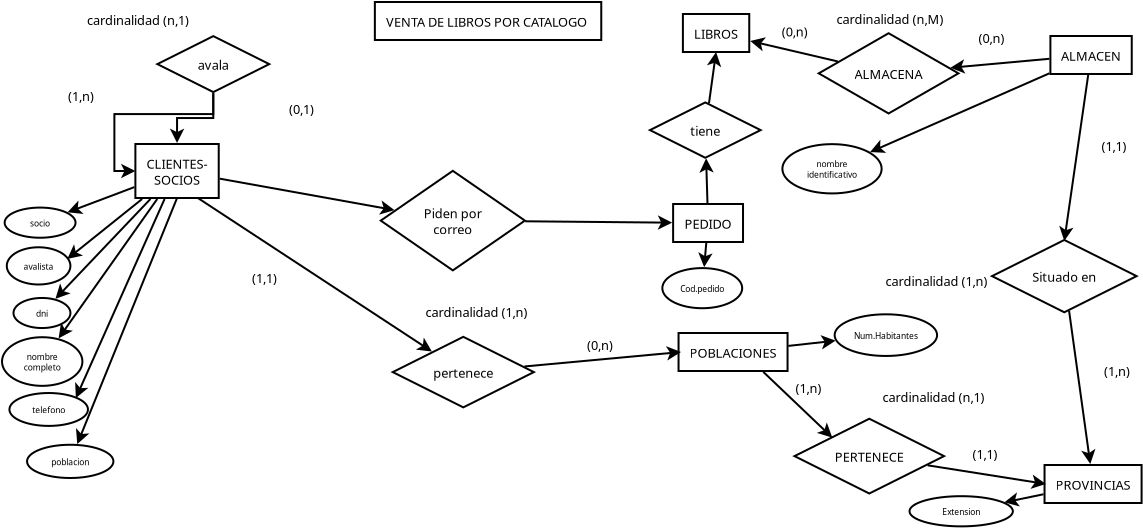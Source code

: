 <?xml version="1.0" encoding="UTF-8"?>
<dia:diagram xmlns:dia="http://www.lysator.liu.se/~alla/dia/">
  <dia:layer name="Fondo" visible="true" active="true">
    <dia:object type="Flowchart - Box" version="0" id="O0">
      <dia:attribute name="obj_pos">
        <dia:point val="19.625,0.55"/>
      </dia:attribute>
      <dia:attribute name="obj_bb">
        <dia:rectangle val="19.575,0.5;30.825,2.5"/>
      </dia:attribute>
      <dia:attribute name="elem_corner">
        <dia:point val="19.625,0.55"/>
      </dia:attribute>
      <dia:attribute name="elem_width">
        <dia:real val="11.15"/>
      </dia:attribute>
      <dia:attribute name="elem_height">
        <dia:real val="1.9"/>
      </dia:attribute>
      <dia:attribute name="show_background">
        <dia:boolean val="true"/>
      </dia:attribute>
      <dia:attribute name="padding">
        <dia:real val="0.5"/>
      </dia:attribute>
      <dia:attribute name="text">
        <dia:composite type="text">
          <dia:attribute name="string">
            <dia:string>#VENTA DE LIBROS POR CATALOGO#</dia:string>
          </dia:attribute>
          <dia:attribute name="font">
            <dia:font family="sans" style="0" name="Helvetica"/>
          </dia:attribute>
          <dia:attribute name="height">
            <dia:real val="0.8"/>
          </dia:attribute>
          <dia:attribute name="pos">
            <dia:point val="25.2,1.74"/>
          </dia:attribute>
          <dia:attribute name="color">
            <dia:color val="#000000"/>
          </dia:attribute>
          <dia:attribute name="alignment">
            <dia:enum val="1"/>
          </dia:attribute>
        </dia:composite>
      </dia:attribute>
    </dia:object>
    <dia:object type="Flowchart - Box" version="0" id="O1">
      <dia:attribute name="obj_pos">
        <dia:point val="7.572,7.65"/>
      </dia:attribute>
      <dia:attribute name="obj_bb">
        <dia:rectangle val="7.522,7.6;11.777,10.4"/>
      </dia:attribute>
      <dia:attribute name="elem_corner">
        <dia:point val="7.572,7.65"/>
      </dia:attribute>
      <dia:attribute name="elem_width">
        <dia:real val="4.155"/>
      </dia:attribute>
      <dia:attribute name="elem_height">
        <dia:real val="2.7"/>
      </dia:attribute>
      <dia:attribute name="show_background">
        <dia:boolean val="true"/>
      </dia:attribute>
      <dia:attribute name="padding">
        <dia:real val="0.5"/>
      </dia:attribute>
      <dia:attribute name="text">
        <dia:composite type="text">
          <dia:attribute name="string">
            <dia:string>#CLIENTES-
SOCIOS#</dia:string>
          </dia:attribute>
          <dia:attribute name="font">
            <dia:font family="sans" style="0" name="Helvetica"/>
          </dia:attribute>
          <dia:attribute name="height">
            <dia:real val="0.8"/>
          </dia:attribute>
          <dia:attribute name="pos">
            <dia:point val="9.65,8.84"/>
          </dia:attribute>
          <dia:attribute name="color">
            <dia:color val="#000000"/>
          </dia:attribute>
          <dia:attribute name="alignment">
            <dia:enum val="1"/>
          </dia:attribute>
        </dia:composite>
      </dia:attribute>
    </dia:object>
    <dia:object type="Standard - ZigZagLine" version="1" id="O2">
      <dia:attribute name="obj_pos">
        <dia:point val="11.461,3.655"/>
      </dia:attribute>
      <dia:attribute name="obj_bb">
        <dia:rectangle val="6.473,3.605;11.511,9.362"/>
      </dia:attribute>
      <dia:attribute name="orth_points">
        <dia:point val="11.461,3.655"/>
        <dia:point val="6.522,3.655"/>
        <dia:point val="6.522,9"/>
        <dia:point val="7.572,9"/>
      </dia:attribute>
      <dia:attribute name="orth_orient">
        <dia:enum val="0"/>
        <dia:enum val="1"/>
        <dia:enum val="0"/>
      </dia:attribute>
      <dia:attribute name="autorouting">
        <dia:boolean val="true"/>
      </dia:attribute>
      <dia:attribute name="end_arrow">
        <dia:enum val="22"/>
      </dia:attribute>
      <dia:attribute name="end_arrow_length">
        <dia:real val="0.5"/>
      </dia:attribute>
      <dia:attribute name="end_arrow_width">
        <dia:real val="0.5"/>
      </dia:attribute>
      <dia:connections>
        <dia:connection handle="0" to="O3" connection="16"/>
        <dia:connection handle="1" to="O1" connection="7"/>
      </dia:connections>
    </dia:object>
    <dia:object type="Flowchart - Diamond" version="0" id="O3">
      <dia:attribute name="obj_pos">
        <dia:point val="8.714,2.282"/>
      </dia:attribute>
      <dia:attribute name="obj_bb">
        <dia:rectangle val="8.664,2.232;14.258,5.079"/>
      </dia:attribute>
      <dia:attribute name="elem_corner">
        <dia:point val="8.714,2.282"/>
      </dia:attribute>
      <dia:attribute name="elem_width">
        <dia:real val="5.494"/>
      </dia:attribute>
      <dia:attribute name="elem_height">
        <dia:real val="2.747"/>
      </dia:attribute>
      <dia:attribute name="show_background">
        <dia:boolean val="true"/>
      </dia:attribute>
      <dia:attribute name="padding">
        <dia:real val="0.354"/>
      </dia:attribute>
      <dia:attribute name="text">
        <dia:composite type="text">
          <dia:attribute name="string">
            <dia:string>#avala#</dia:string>
          </dia:attribute>
          <dia:attribute name="font">
            <dia:font family="sans" style="0" name="Helvetica"/>
          </dia:attribute>
          <dia:attribute name="height">
            <dia:real val="0.8"/>
          </dia:attribute>
          <dia:attribute name="pos">
            <dia:point val="11.461,3.895"/>
          </dia:attribute>
          <dia:attribute name="color">
            <dia:color val="#000000"/>
          </dia:attribute>
          <dia:attribute name="alignment">
            <dia:enum val="1"/>
          </dia:attribute>
        </dia:composite>
      </dia:attribute>
    </dia:object>
    <dia:object type="Standard - ZigZagLine" version="1" id="O4">
      <dia:attribute name="obj_pos">
        <dia:point val="11.461,3.655"/>
      </dia:attribute>
      <dia:attribute name="obj_bb">
        <dia:rectangle val="9.538,3.605;14.43,9.362"/>
      </dia:attribute>
      <dia:attribute name="orth_points">
        <dia:point val="11.461,3.655"/>
        <dia:point val="14.38,3.655"/>
        <dia:point val="14.38,9"/>
        <dia:point val="9.65,9"/>
      </dia:attribute>
      <dia:attribute name="orth_orient">
        <dia:enum val="0"/>
        <dia:enum val="1"/>
        <dia:enum val="0"/>
      </dia:attribute>
      <dia:attribute name="autorouting">
        <dia:boolean val="true"/>
      </dia:attribute>
      <dia:attribute name="end_arrow">
        <dia:enum val="22"/>
      </dia:attribute>
      <dia:attribute name="end_arrow_length">
        <dia:real val="0.5"/>
      </dia:attribute>
      <dia:attribute name="end_arrow_width">
        <dia:real val="0.5"/>
      </dia:attribute>
      <dia:connections>
        <dia:connection handle="0" to="O3" connection="16"/>
        <dia:connection handle="1" to="O1" connection="16"/>
      </dia:connections>
    </dia:object>
    <dia:object type="Standard - Text" version="1" id="O5">
      <dia:attribute name="obj_pos">
        <dia:point val="15.25,6.15"/>
      </dia:attribute>
      <dia:attribute name="obj_bb">
        <dia:rectangle val="15.25,5.491;16.654,6.321"/>
      </dia:attribute>
      <dia:attribute name="text">
        <dia:composite type="text">
          <dia:attribute name="string">
            <dia:string>#(0,1)#</dia:string>
          </dia:attribute>
          <dia:attribute name="font">
            <dia:font family="sans" style="0" name="Helvetica"/>
          </dia:attribute>
          <dia:attribute name="height">
            <dia:real val="0.8"/>
          </dia:attribute>
          <dia:attribute name="pos">
            <dia:point val="15.25,6.15"/>
          </dia:attribute>
          <dia:attribute name="color">
            <dia:color val="#000000"/>
          </dia:attribute>
          <dia:attribute name="alignment">
            <dia:enum val="0"/>
          </dia:attribute>
        </dia:composite>
      </dia:attribute>
      <dia:attribute name="valign">
        <dia:enum val="3"/>
      </dia:attribute>
    </dia:object>
    <dia:object type="Standard - Text" version="1" id="O6">
      <dia:attribute name="obj_pos">
        <dia:point val="4.2,5.5"/>
      </dia:attribute>
      <dia:attribute name="obj_bb">
        <dia:rectangle val="4.2,4.86;5.593,5.633"/>
      </dia:attribute>
      <dia:attribute name="text">
        <dia:composite type="text">
          <dia:attribute name="string">
            <dia:string>#(1,n)#</dia:string>
          </dia:attribute>
          <dia:attribute name="font">
            <dia:font family="sans" style="0" name="Helvetica"/>
          </dia:attribute>
          <dia:attribute name="height">
            <dia:real val="0.8"/>
          </dia:attribute>
          <dia:attribute name="pos">
            <dia:point val="4.2,5.5"/>
          </dia:attribute>
          <dia:attribute name="color">
            <dia:color val="#000000"/>
          </dia:attribute>
          <dia:attribute name="alignment">
            <dia:enum val="0"/>
          </dia:attribute>
        </dia:composite>
      </dia:attribute>
      <dia:attribute name="valign">
        <dia:enum val="3"/>
      </dia:attribute>
    </dia:object>
    <dia:object type="Standard - Text" version="1" id="O7">
      <dia:attribute name="obj_pos">
        <dia:point val="5.15,1.7"/>
      </dia:attribute>
      <dia:attribute name="obj_bb">
        <dia:rectangle val="5.15,1.06;10.137,1.833"/>
      </dia:attribute>
      <dia:attribute name="text">
        <dia:composite type="text">
          <dia:attribute name="string">
            <dia:string>#cardinalidad (n,1)#</dia:string>
          </dia:attribute>
          <dia:attribute name="font">
            <dia:font family="sans" style="0" name="Helvetica"/>
          </dia:attribute>
          <dia:attribute name="height">
            <dia:real val="0.8"/>
          </dia:attribute>
          <dia:attribute name="pos">
            <dia:point val="5.15,1.7"/>
          </dia:attribute>
          <dia:attribute name="color">
            <dia:color val="#000000"/>
          </dia:attribute>
          <dia:attribute name="alignment">
            <dia:enum val="0"/>
          </dia:attribute>
        </dia:composite>
      </dia:attribute>
      <dia:attribute name="valign">
        <dia:enum val="3"/>
      </dia:attribute>
    </dia:object>
    <dia:object type="Standard - Line" version="0" id="O8">
      <dia:attribute name="obj_pos">
        <dia:point val="7.522,9.802"/>
      </dia:attribute>
      <dia:attribute name="obj_bb">
        <dia:rectangle val="4.051,9.738;7.587,11.2"/>
      </dia:attribute>
      <dia:attribute name="conn_endpoints">
        <dia:point val="7.522,9.802"/>
        <dia:point val="4.156,11.072"/>
      </dia:attribute>
      <dia:attribute name="numcp">
        <dia:int val="1"/>
      </dia:attribute>
      <dia:attribute name="end_arrow">
        <dia:enum val="22"/>
      </dia:attribute>
      <dia:attribute name="end_arrow_length">
        <dia:real val="0.5"/>
      </dia:attribute>
      <dia:attribute name="end_arrow_width">
        <dia:real val="0.5"/>
      </dia:attribute>
      <dia:connections>
        <dia:connection handle="0" to="O1" connection="16"/>
        <dia:connection handle="1" to="O9" connection="16"/>
      </dia:connections>
    </dia:object>
    <dia:object type="Flowchart - Ellipse" version="0" id="O9">
      <dia:attribute name="obj_pos">
        <dia:point val="1.05,10.838"/>
      </dia:attribute>
      <dia:attribute name="obj_bb">
        <dia:rectangle val="1.0,10.788;4.603,12.378"/>
      </dia:attribute>
      <dia:attribute name="elem_corner">
        <dia:point val="1.05,10.838"/>
      </dia:attribute>
      <dia:attribute name="elem_width">
        <dia:real val="3.503"/>
      </dia:attribute>
      <dia:attribute name="elem_height">
        <dia:real val="1.49"/>
      </dia:attribute>
      <dia:attribute name="border_width">
        <dia:real val="0.1"/>
      </dia:attribute>
      <dia:attribute name="show_background">
        <dia:boolean val="true"/>
      </dia:attribute>
      <dia:attribute name="padding">
        <dia:real val="0.354"/>
      </dia:attribute>
      <dia:attribute name="text">
        <dia:composite type="text">
          <dia:attribute name="string">
            <dia:string>#socio#</dia:string>
          </dia:attribute>
          <dia:attribute name="font">
            <dia:font family="sans" style="0" name="Helvetica"/>
          </dia:attribute>
          <dia:attribute name="height">
            <dia:real val="0.529"/>
          </dia:attribute>
          <dia:attribute name="pos">
            <dia:point val="2.801,11.741"/>
          </dia:attribute>
          <dia:attribute name="color">
            <dia:color val="#000000"/>
          </dia:attribute>
          <dia:attribute name="alignment">
            <dia:enum val="1"/>
          </dia:attribute>
        </dia:composite>
      </dia:attribute>
    </dia:object>
    <dia:object type="Flowchart - Ellipse" version="0" id="O10">
      <dia:attribute name="obj_pos">
        <dia:point val="1.172,12.835"/>
      </dia:attribute>
      <dia:attribute name="obj_bb">
        <dia:rectangle val="1.122,12.785;4.331,14.705"/>
      </dia:attribute>
      <dia:attribute name="elem_corner">
        <dia:point val="1.172,12.835"/>
      </dia:attribute>
      <dia:attribute name="elem_width">
        <dia:real val="3.109"/>
      </dia:attribute>
      <dia:attribute name="elem_height">
        <dia:real val="1.819"/>
      </dia:attribute>
      <dia:attribute name="border_width">
        <dia:real val="0.1"/>
      </dia:attribute>
      <dia:attribute name="show_background">
        <dia:boolean val="true"/>
      </dia:attribute>
      <dia:attribute name="padding">
        <dia:real val="0.354"/>
      </dia:attribute>
      <dia:attribute name="text">
        <dia:composite type="text">
          <dia:attribute name="string">
            <dia:string>#avalista#</dia:string>
          </dia:attribute>
          <dia:attribute name="font">
            <dia:font family="sans" style="0" name="Helvetica"/>
          </dia:attribute>
          <dia:attribute name="height">
            <dia:real val="0.529"/>
          </dia:attribute>
          <dia:attribute name="pos">
            <dia:point val="2.726,13.903"/>
          </dia:attribute>
          <dia:attribute name="color">
            <dia:color val="#000000"/>
          </dia:attribute>
          <dia:attribute name="alignment">
            <dia:enum val="1"/>
          </dia:attribute>
        </dia:composite>
      </dia:attribute>
    </dia:object>
    <dia:object type="Standard - Line" version="0" id="O11">
      <dia:attribute name="obj_pos">
        <dia:point val="7.902,10.4"/>
      </dia:attribute>
      <dia:attribute name="obj_bb">
        <dia:rectangle val="4.075,10.33;7.973,13.467"/>
      </dia:attribute>
      <dia:attribute name="conn_endpoints">
        <dia:point val="7.902,10.4"/>
        <dia:point val="4.162,13.397"/>
      </dia:attribute>
      <dia:attribute name="numcp">
        <dia:int val="1"/>
      </dia:attribute>
      <dia:attribute name="end_arrow">
        <dia:enum val="22"/>
      </dia:attribute>
      <dia:attribute name="end_arrow_length">
        <dia:real val="0.5"/>
      </dia:attribute>
      <dia:attribute name="end_arrow_width">
        <dia:real val="0.5"/>
      </dia:attribute>
      <dia:connections>
        <dia:connection handle="0" to="O1" connection="16"/>
        <dia:connection handle="1" to="O10" connection="1"/>
      </dia:connections>
    </dia:object>
    <dia:object type="Standard - Line" version="0" id="O12">
      <dia:attribute name="obj_pos">
        <dia:point val="8.324,10.394"/>
      </dia:attribute>
      <dia:attribute name="obj_bb">
        <dia:rectangle val="3.481,10.323;8.395,15.485"/>
      </dia:attribute>
      <dia:attribute name="conn_endpoints">
        <dia:point val="8.324,10.394"/>
        <dia:point val="3.558,15.404"/>
      </dia:attribute>
      <dia:attribute name="numcp">
        <dia:int val="1"/>
      </dia:attribute>
      <dia:attribute name="end_arrow">
        <dia:enum val="22"/>
      </dia:attribute>
      <dia:attribute name="end_arrow_length">
        <dia:real val="0.5"/>
      </dia:attribute>
      <dia:attribute name="end_arrow_width">
        <dia:real val="0.5"/>
      </dia:attribute>
      <dia:connections>
        <dia:connection handle="0" to="O1" connection="16"/>
        <dia:connection handle="1" to="O13" connection="16"/>
      </dia:connections>
    </dia:object>
    <dia:object type="Flowchart - Ellipse" version="0" id="O13">
      <dia:attribute name="obj_pos">
        <dia:point val="1.488,15.357"/>
      </dia:attribute>
      <dia:attribute name="obj_bb">
        <dia:rectangle val="1.438,15.307;4.352,16.894"/>
      </dia:attribute>
      <dia:attribute name="elem_corner">
        <dia:point val="1.488,15.357"/>
      </dia:attribute>
      <dia:attribute name="elem_width">
        <dia:real val="2.814"/>
      </dia:attribute>
      <dia:attribute name="elem_height">
        <dia:real val="1.486"/>
      </dia:attribute>
      <dia:attribute name="show_background">
        <dia:boolean val="true"/>
      </dia:attribute>
      <dia:attribute name="padding">
        <dia:real val="0.354"/>
      </dia:attribute>
      <dia:attribute name="text">
        <dia:composite type="text">
          <dia:attribute name="string">
            <dia:string>#dni#</dia:string>
          </dia:attribute>
          <dia:attribute name="font">
            <dia:font family="sans" style="0" name="Helvetica"/>
          </dia:attribute>
          <dia:attribute name="height">
            <dia:real val="0.529"/>
          </dia:attribute>
          <dia:attribute name="pos">
            <dia:point val="2.895,16.259"/>
          </dia:attribute>
          <dia:attribute name="color">
            <dia:color val="#000000"/>
          </dia:attribute>
          <dia:attribute name="alignment">
            <dia:enum val="1"/>
          </dia:attribute>
        </dia:composite>
      </dia:attribute>
    </dia:object>
    <dia:object type="Flowchart - Ellipse" version="0" id="O14">
      <dia:attribute name="obj_pos">
        <dia:point val="0.951,17.343"/>
      </dia:attribute>
      <dia:attribute name="obj_bb">
        <dia:rectangle val="0.901,17.293;4.915,19.76"/>
      </dia:attribute>
      <dia:attribute name="elem_corner">
        <dia:point val="0.951,17.343"/>
      </dia:attribute>
      <dia:attribute name="elem_width">
        <dia:real val="3.913"/>
      </dia:attribute>
      <dia:attribute name="elem_height">
        <dia:real val="2.367"/>
      </dia:attribute>
      <dia:attribute name="show_background">
        <dia:boolean val="true"/>
      </dia:attribute>
      <dia:attribute name="padding">
        <dia:real val="0.354"/>
      </dia:attribute>
      <dia:attribute name="text">
        <dia:composite type="text">
          <dia:attribute name="string">
            <dia:string>#nombre
completo#</dia:string>
          </dia:attribute>
          <dia:attribute name="font">
            <dia:font family="sans" style="0" name="Helvetica"/>
          </dia:attribute>
          <dia:attribute name="height">
            <dia:real val="0.529"/>
          </dia:attribute>
          <dia:attribute name="pos">
            <dia:point val="2.908,18.42"/>
          </dia:attribute>
          <dia:attribute name="color">
            <dia:color val="#000000"/>
          </dia:attribute>
          <dia:attribute name="alignment">
            <dia:enum val="1"/>
          </dia:attribute>
        </dia:composite>
      </dia:attribute>
    </dia:object>
    <dia:object type="Flowchart - Ellipse" version="0" id="O15">
      <dia:attribute name="obj_pos">
        <dia:point val="1.312,20.119"/>
      </dia:attribute>
      <dia:attribute name="obj_bb">
        <dia:rectangle val="1.262,20.069;5.202,21.777"/>
      </dia:attribute>
      <dia:attribute name="elem_corner">
        <dia:point val="1.312,20.119"/>
      </dia:attribute>
      <dia:attribute name="elem_width">
        <dia:real val="3.84"/>
      </dia:attribute>
      <dia:attribute name="elem_height">
        <dia:real val="1.608"/>
      </dia:attribute>
      <dia:attribute name="show_background">
        <dia:boolean val="true"/>
      </dia:attribute>
      <dia:attribute name="padding">
        <dia:real val="0.354"/>
      </dia:attribute>
      <dia:attribute name="text">
        <dia:composite type="text">
          <dia:attribute name="string">
            <dia:string>#telefono#</dia:string>
          </dia:attribute>
          <dia:attribute name="font">
            <dia:font family="sans" style="0" name="Helvetica"/>
          </dia:attribute>
          <dia:attribute name="height">
            <dia:real val="0.529"/>
          </dia:attribute>
          <dia:attribute name="pos">
            <dia:point val="3.232,21.081"/>
          </dia:attribute>
          <dia:attribute name="color">
            <dia:color val="#000000"/>
          </dia:attribute>
          <dia:attribute name="alignment">
            <dia:enum val="1"/>
          </dia:attribute>
        </dia:composite>
      </dia:attribute>
    </dia:object>
    <dia:object type="Flowchart - Ellipse" version="0" id="O16">
      <dia:attribute name="obj_pos">
        <dia:point val="2.206,22.71"/>
      </dia:attribute>
      <dia:attribute name="obj_bb">
        <dia:rectangle val="2.156,22.66;6.461,24.379"/>
      </dia:attribute>
      <dia:attribute name="elem_corner">
        <dia:point val="2.206,22.71"/>
      </dia:attribute>
      <dia:attribute name="elem_width">
        <dia:real val="4.205"/>
      </dia:attribute>
      <dia:attribute name="elem_height">
        <dia:real val="1.618"/>
      </dia:attribute>
      <dia:attribute name="show_background">
        <dia:boolean val="true"/>
      </dia:attribute>
      <dia:attribute name="padding">
        <dia:real val="0.354"/>
      </dia:attribute>
      <dia:attribute name="text">
        <dia:composite type="text">
          <dia:attribute name="string">
            <dia:string>#poblacion#</dia:string>
          </dia:attribute>
          <dia:attribute name="font">
            <dia:font family="sans" style="0" name="Helvetica"/>
          </dia:attribute>
          <dia:attribute name="height">
            <dia:real val="0.529"/>
          </dia:attribute>
          <dia:attribute name="pos">
            <dia:point val="4.309,23.677"/>
          </dia:attribute>
          <dia:attribute name="color">
            <dia:color val="#000000"/>
          </dia:attribute>
          <dia:attribute name="alignment">
            <dia:enum val="1"/>
          </dia:attribute>
        </dia:composite>
      </dia:attribute>
    </dia:object>
    <dia:object type="Standard - Line" version="0" id="O17">
      <dia:attribute name="obj_pos">
        <dia:point val="8.661,10.398"/>
      </dia:attribute>
      <dia:attribute name="obj_bb">
        <dia:rectangle val="3.637,10.328;8.73,17.489"/>
      </dia:attribute>
      <dia:attribute name="conn_endpoints">
        <dia:point val="8.661,10.398"/>
        <dia:point val="3.707,17.398"/>
      </dia:attribute>
      <dia:attribute name="numcp">
        <dia:int val="1"/>
      </dia:attribute>
      <dia:attribute name="end_arrow">
        <dia:enum val="22"/>
      </dia:attribute>
      <dia:attribute name="end_arrow_length">
        <dia:real val="0.5"/>
      </dia:attribute>
      <dia:attribute name="end_arrow_width">
        <dia:real val="0.5"/>
      </dia:attribute>
      <dia:connections>
        <dia:connection handle="0" to="O1" connection="16"/>
        <dia:connection handle="1" to="O14" connection="16"/>
      </dia:connections>
    </dia:object>
    <dia:object type="Standard - Line" version="0" id="O18">
      <dia:attribute name="obj_pos">
        <dia:point val="9.026,10.4"/>
      </dia:attribute>
      <dia:attribute name="obj_bb">
        <dia:rectangle val="4.495,10.334;9.092,20.456"/>
      </dia:attribute>
      <dia:attribute name="conn_endpoints">
        <dia:point val="9.026,10.4"/>
        <dia:point val="4.59,20.354"/>
      </dia:attribute>
      <dia:attribute name="numcp">
        <dia:int val="1"/>
      </dia:attribute>
      <dia:attribute name="end_arrow">
        <dia:enum val="22"/>
      </dia:attribute>
      <dia:attribute name="end_arrow_length">
        <dia:real val="0.5"/>
      </dia:attribute>
      <dia:attribute name="end_arrow_width">
        <dia:real val="0.5"/>
      </dia:attribute>
      <dia:connections>
        <dia:connection handle="0" to="O1" connection="16"/>
        <dia:connection handle="1" to="O15" connection="2"/>
      </dia:connections>
    </dia:object>
    <dia:object type="Standard - Line" version="0" id="O19">
      <dia:attribute name="obj_pos">
        <dia:point val="9.65,10.35"/>
      </dia:attribute>
      <dia:attribute name="obj_bb">
        <dia:rectangle val="4.537,10.285;9.715,22.777"/>
      </dia:attribute>
      <dia:attribute name="conn_endpoints">
        <dia:point val="9.65,10.35"/>
        <dia:point val="4.652,22.674"/>
      </dia:attribute>
      <dia:attribute name="numcp">
        <dia:int val="1"/>
      </dia:attribute>
      <dia:attribute name="end_arrow">
        <dia:enum val="22"/>
      </dia:attribute>
      <dia:attribute name="end_arrow_length">
        <dia:real val="0.5"/>
      </dia:attribute>
      <dia:attribute name="end_arrow_width">
        <dia:real val="0.5"/>
      </dia:attribute>
      <dia:connections>
        <dia:connection handle="0" to="O1" connection="13"/>
        <dia:connection handle="1" to="O16" connection="16"/>
      </dia:connections>
    </dia:object>
    <dia:object type="Flowchart - Box" version="0" id="O20">
      <dia:attribute name="obj_pos">
        <dia:point val="34.513,10.65"/>
      </dia:attribute>
      <dia:attribute name="obj_bb">
        <dia:rectangle val="34.462,10.6;37.938,12.6"/>
      </dia:attribute>
      <dia:attribute name="elem_corner">
        <dia:point val="34.513,10.65"/>
      </dia:attribute>
      <dia:attribute name="elem_width">
        <dia:real val="3.375"/>
      </dia:attribute>
      <dia:attribute name="elem_height">
        <dia:real val="1.9"/>
      </dia:attribute>
      <dia:attribute name="show_background">
        <dia:boolean val="true"/>
      </dia:attribute>
      <dia:attribute name="padding">
        <dia:real val="0.5"/>
      </dia:attribute>
      <dia:attribute name="text">
        <dia:composite type="text">
          <dia:attribute name="string">
            <dia:string>#PEDIDO#</dia:string>
          </dia:attribute>
          <dia:attribute name="font">
            <dia:font family="sans" style="0" name="Helvetica"/>
          </dia:attribute>
          <dia:attribute name="height">
            <dia:real val="0.8"/>
          </dia:attribute>
          <dia:attribute name="pos">
            <dia:point val="36.2,11.84"/>
          </dia:attribute>
          <dia:attribute name="color">
            <dia:color val="#000000"/>
          </dia:attribute>
          <dia:attribute name="alignment">
            <dia:enum val="1"/>
          </dia:attribute>
        </dia:composite>
      </dia:attribute>
    </dia:object>
    <dia:object type="Flowchart - Diamond" version="0" id="O21">
      <dia:attribute name="obj_pos">
        <dia:point val="19.95,9.072"/>
      </dia:attribute>
      <dia:attribute name="obj_bb">
        <dia:rectangle val="19.9,9.023;26.975,13.94"/>
      </dia:attribute>
      <dia:attribute name="elem_corner">
        <dia:point val="19.95,9.072"/>
      </dia:attribute>
      <dia:attribute name="elem_width">
        <dia:real val="6.975"/>
      </dia:attribute>
      <dia:attribute name="elem_height">
        <dia:real val="4.817"/>
      </dia:attribute>
      <dia:attribute name="show_background">
        <dia:boolean val="true"/>
      </dia:attribute>
      <dia:attribute name="padding">
        <dia:real val="0.354"/>
      </dia:attribute>
      <dia:attribute name="text">
        <dia:composite type="text">
          <dia:attribute name="string">
            <dia:string>#Piden por
correo#</dia:string>
          </dia:attribute>
          <dia:attribute name="font">
            <dia:font family="sans" style="0" name="Helvetica"/>
          </dia:attribute>
          <dia:attribute name="height">
            <dia:real val="0.8"/>
          </dia:attribute>
          <dia:attribute name="pos">
            <dia:point val="23.438,11.321"/>
          </dia:attribute>
          <dia:attribute name="color">
            <dia:color val="#000000"/>
          </dia:attribute>
          <dia:attribute name="alignment">
            <dia:enum val="1"/>
          </dia:attribute>
        </dia:composite>
      </dia:attribute>
    </dia:object>
    <dia:object type="Standard - Line" version="0" id="O22">
      <dia:attribute name="obj_pos">
        <dia:point val="11.778,9.383"/>
      </dia:attribute>
      <dia:attribute name="obj_bb">
        <dia:rectangle val="11.72,9.325;20.725,11.221"/>
      </dia:attribute>
      <dia:attribute name="conn_endpoints">
        <dia:point val="11.778,9.383"/>
        <dia:point val="20.615,10.973"/>
      </dia:attribute>
      <dia:attribute name="numcp">
        <dia:int val="1"/>
      </dia:attribute>
      <dia:attribute name="end_arrow">
        <dia:enum val="22"/>
      </dia:attribute>
      <dia:attribute name="end_arrow_length">
        <dia:real val="0.5"/>
      </dia:attribute>
      <dia:attribute name="end_arrow_width">
        <dia:real val="0.5"/>
      </dia:attribute>
      <dia:connections>
        <dia:connection handle="0" to="O1" connection="16"/>
        <dia:connection handle="1" to="O21" connection="16"/>
      </dia:connections>
    </dia:object>
    <dia:object type="Standard - Line" version="0" id="O23">
      <dia:attribute name="obj_pos">
        <dia:point val="26.95,11.514"/>
      </dia:attribute>
      <dia:attribute name="obj_bb">
        <dia:rectangle val="26.9,11.216;34.574,11.94"/>
      </dia:attribute>
      <dia:attribute name="conn_endpoints">
        <dia:point val="26.95,11.514"/>
        <dia:point val="34.463,11.584"/>
      </dia:attribute>
      <dia:attribute name="numcp">
        <dia:int val="1"/>
      </dia:attribute>
      <dia:attribute name="end_arrow">
        <dia:enum val="22"/>
      </dia:attribute>
      <dia:attribute name="end_arrow_length">
        <dia:real val="0.5"/>
      </dia:attribute>
      <dia:attribute name="end_arrow_width">
        <dia:real val="0.5"/>
      </dia:attribute>
      <dia:connections>
        <dia:connection handle="0" to="O21" connection="16"/>
        <dia:connection handle="1" to="O20" connection="16"/>
      </dia:connections>
    </dia:object>
    <dia:object type="Flowchart - Ellipse" version="0" id="O24">
      <dia:attribute name="obj_pos">
        <dia:point val="33.986,13.891"/>
      </dia:attribute>
      <dia:attribute name="obj_bb">
        <dia:rectangle val="33.936,13.841;37.884,15.875"/>
      </dia:attribute>
      <dia:attribute name="elem_corner">
        <dia:point val="33.986,13.891"/>
      </dia:attribute>
      <dia:attribute name="elem_width">
        <dia:real val="3.848"/>
      </dia:attribute>
      <dia:attribute name="elem_height">
        <dia:real val="1.934"/>
      </dia:attribute>
      <dia:attribute name="border_width">
        <dia:real val="0.1"/>
      </dia:attribute>
      <dia:attribute name="show_background">
        <dia:boolean val="true"/>
      </dia:attribute>
      <dia:attribute name="padding">
        <dia:real val="0.354"/>
      </dia:attribute>
      <dia:attribute name="text">
        <dia:composite type="text">
          <dia:attribute name="string">
            <dia:string>#Cod.pedido#</dia:string>
          </dia:attribute>
          <dia:attribute name="font">
            <dia:font family="sans" style="0" name="Helvetica"/>
          </dia:attribute>
          <dia:attribute name="height">
            <dia:real val="0.529"/>
          </dia:attribute>
          <dia:attribute name="pos">
            <dia:point val="35.91,15.016"/>
          </dia:attribute>
          <dia:attribute name="color">
            <dia:color val="#000000"/>
          </dia:attribute>
          <dia:attribute name="alignment">
            <dia:enum val="1"/>
          </dia:attribute>
        </dia:composite>
      </dia:attribute>
    </dia:object>
    <dia:object type="Flowchart - Box" version="0" id="O25">
      <dia:attribute name="obj_pos">
        <dia:point val="34.846,17.1"/>
      </dia:attribute>
      <dia:attribute name="obj_bb">
        <dia:rectangle val="34.796,17.05;40.104,19.05"/>
      </dia:attribute>
      <dia:attribute name="elem_corner">
        <dia:point val="34.846,17.1"/>
      </dia:attribute>
      <dia:attribute name="elem_width">
        <dia:real val="5.207"/>
      </dia:attribute>
      <dia:attribute name="elem_height">
        <dia:real val="1.9"/>
      </dia:attribute>
      <dia:attribute name="show_background">
        <dia:boolean val="true"/>
      </dia:attribute>
      <dia:attribute name="padding">
        <dia:real val="0.5"/>
      </dia:attribute>
      <dia:attribute name="text">
        <dia:composite type="text">
          <dia:attribute name="string">
            <dia:string>#POBLACIONES#</dia:string>
          </dia:attribute>
          <dia:attribute name="font">
            <dia:font family="sans" style="0" name="Helvetica"/>
          </dia:attribute>
          <dia:attribute name="height">
            <dia:real val="0.8"/>
          </dia:attribute>
          <dia:attribute name="pos">
            <dia:point val="37.45,18.29"/>
          </dia:attribute>
          <dia:attribute name="color">
            <dia:color val="#000000"/>
          </dia:attribute>
          <dia:attribute name="alignment">
            <dia:enum val="1"/>
          </dia:attribute>
        </dia:composite>
      </dia:attribute>
    </dia:object>
    <dia:object type="Flowchart - Ellipse" version="0" id="O26">
      <dia:attribute name="obj_pos">
        <dia:point val="42.635,16.208"/>
      </dia:attribute>
      <dia:attribute name="obj_bb">
        <dia:rectangle val="42.585,16.158;47.596,18.255"/>
      </dia:attribute>
      <dia:attribute name="elem_corner">
        <dia:point val="42.635,16.208"/>
      </dia:attribute>
      <dia:attribute name="elem_width">
        <dia:real val="4.911"/>
      </dia:attribute>
      <dia:attribute name="elem_height">
        <dia:real val="1.997"/>
      </dia:attribute>
      <dia:attribute name="border_width">
        <dia:real val="0.1"/>
      </dia:attribute>
      <dia:attribute name="show_background">
        <dia:boolean val="true"/>
      </dia:attribute>
      <dia:attribute name="padding">
        <dia:real val="0.354"/>
      </dia:attribute>
      <dia:attribute name="text">
        <dia:composite type="text">
          <dia:attribute name="string">
            <dia:string>#Num.Habitantes#</dia:string>
          </dia:attribute>
          <dia:attribute name="font">
            <dia:font family="sans" style="0" name="Helvetica"/>
          </dia:attribute>
          <dia:attribute name="height">
            <dia:real val="0.529"/>
          </dia:attribute>
          <dia:attribute name="pos">
            <dia:point val="45.09,17.364"/>
          </dia:attribute>
          <dia:attribute name="color">
            <dia:color val="#000000"/>
          </dia:attribute>
          <dia:attribute name="alignment">
            <dia:enum val="1"/>
          </dia:attribute>
        </dia:composite>
      </dia:attribute>
    </dia:object>
    <dia:object type="Flowchart - Diamond" version="0" id="O27">
      <dia:attribute name="obj_pos">
        <dia:point val="20.549,17.349"/>
      </dia:attribute>
      <dia:attribute name="obj_bb">
        <dia:rectangle val="20.499,17.299;27.423,20.811"/>
      </dia:attribute>
      <dia:attribute name="elem_corner">
        <dia:point val="20.549,17.349"/>
      </dia:attribute>
      <dia:attribute name="elem_width">
        <dia:real val="6.824"/>
      </dia:attribute>
      <dia:attribute name="elem_height">
        <dia:real val="3.412"/>
      </dia:attribute>
      <dia:attribute name="show_background">
        <dia:boolean val="true"/>
      </dia:attribute>
      <dia:attribute name="padding">
        <dia:real val="0.354"/>
      </dia:attribute>
      <dia:attribute name="text">
        <dia:composite type="text">
          <dia:attribute name="string">
            <dia:string>#pertenece#</dia:string>
          </dia:attribute>
          <dia:attribute name="font">
            <dia:font family="sans" style="0" name="Helvetica"/>
          </dia:attribute>
          <dia:attribute name="height">
            <dia:real val="0.8"/>
          </dia:attribute>
          <dia:attribute name="pos">
            <dia:point val="23.961,19.295"/>
          </dia:attribute>
          <dia:attribute name="color">
            <dia:color val="#000000"/>
          </dia:attribute>
          <dia:attribute name="alignment">
            <dia:enum val="1"/>
          </dia:attribute>
        </dia:composite>
      </dia:attribute>
    </dia:object>
    <dia:object type="Standard - Line" version="0" id="O28">
      <dia:attribute name="obj_pos">
        <dia:point val="10.689,10.35"/>
      </dia:attribute>
      <dia:attribute name="obj_bb">
        <dia:rectangle val="10.62,10.281;22.536,18.129"/>
      </dia:attribute>
      <dia:attribute name="conn_endpoints">
        <dia:point val="10.689,10.35"/>
        <dia:point val="22.443,18.06"/>
      </dia:attribute>
      <dia:attribute name="numcp">
        <dia:int val="1"/>
      </dia:attribute>
      <dia:attribute name="end_arrow">
        <dia:enum val="22"/>
      </dia:attribute>
      <dia:attribute name="end_arrow_length">
        <dia:real val="0.5"/>
      </dia:attribute>
      <dia:attribute name="end_arrow_width">
        <dia:real val="0.5"/>
      </dia:attribute>
      <dia:connections>
        <dia:connection handle="0" to="O1" connection="14"/>
        <dia:connection handle="1" to="O27" connection="16"/>
      </dia:connections>
    </dia:object>
    <dia:object type="Standard - Line" version="0" id="O29">
      <dia:attribute name="obj_pos">
        <dia:point val="26.921,18.782"/>
      </dia:attribute>
      <dia:attribute name="obj_bb">
        <dia:rectangle val="26.867,17.746;34.958,18.836"/>
      </dia:attribute>
      <dia:attribute name="conn_endpoints">
        <dia:point val="26.921,18.782"/>
        <dia:point val="34.846,18.05"/>
      </dia:attribute>
      <dia:attribute name="numcp">
        <dia:int val="1"/>
      </dia:attribute>
      <dia:attribute name="end_arrow">
        <dia:enum val="22"/>
      </dia:attribute>
      <dia:attribute name="end_arrow_length">
        <dia:real val="0.5"/>
      </dia:attribute>
      <dia:attribute name="end_arrow_width">
        <dia:real val="0.5"/>
      </dia:attribute>
      <dia:connections>
        <dia:connection handle="0" to="O27" connection="16"/>
        <dia:connection handle="1" to="O25" connection="7"/>
      </dia:connections>
    </dia:object>
    <dia:object type="Standard - Line" version="0" id="O30">
      <dia:attribute name="obj_pos">
        <dia:point val="40.103,17.757"/>
      </dia:attribute>
      <dia:attribute name="obj_bb">
        <dia:rectangle val="40.048,17.181;42.783,17.9"/>
      </dia:attribute>
      <dia:attribute name="conn_endpoints">
        <dia:point val="40.103,17.757"/>
        <dia:point val="42.672,17.473"/>
      </dia:attribute>
      <dia:attribute name="numcp">
        <dia:int val="1"/>
      </dia:attribute>
      <dia:attribute name="end_arrow">
        <dia:enum val="22"/>
      </dia:attribute>
      <dia:attribute name="end_arrow_length">
        <dia:real val="0.5"/>
      </dia:attribute>
      <dia:attribute name="end_arrow_width">
        <dia:real val="0.5"/>
      </dia:attribute>
      <dia:connections>
        <dia:connection handle="0" to="O25" connection="16"/>
        <dia:connection handle="1" to="O26" connection="16"/>
      </dia:connections>
    </dia:object>
    <dia:object type="Standard - Text" version="1" id="O31">
      <dia:attribute name="obj_pos">
        <dia:point val="30.15,17.95"/>
      </dia:attribute>
      <dia:attribute name="obj_bb">
        <dia:rectangle val="30.15,17.31;31.543,18.082"/>
      </dia:attribute>
      <dia:attribute name="text">
        <dia:composite type="text">
          <dia:attribute name="string">
            <dia:string>#(0,n)#</dia:string>
          </dia:attribute>
          <dia:attribute name="font">
            <dia:font family="sans" style="0" name="Helvetica"/>
          </dia:attribute>
          <dia:attribute name="height">
            <dia:real val="0.8"/>
          </dia:attribute>
          <dia:attribute name="pos">
            <dia:point val="30.15,17.95"/>
          </dia:attribute>
          <dia:attribute name="color">
            <dia:color val="#000000"/>
          </dia:attribute>
          <dia:attribute name="alignment">
            <dia:enum val="0"/>
          </dia:attribute>
        </dia:composite>
      </dia:attribute>
      <dia:attribute name="valign">
        <dia:enum val="3"/>
      </dia:attribute>
    </dia:object>
    <dia:object type="Standard - Text" version="1" id="O32">
      <dia:attribute name="obj_pos">
        <dia:point val="13.4,14.6"/>
      </dia:attribute>
      <dia:attribute name="obj_bb">
        <dia:rectangle val="13.4,13.96;14.785,14.732"/>
      </dia:attribute>
      <dia:attribute name="text">
        <dia:composite type="text">
          <dia:attribute name="string">
            <dia:string>#(1,1)#</dia:string>
          </dia:attribute>
          <dia:attribute name="font">
            <dia:font family="sans" style="0" name="Helvetica"/>
          </dia:attribute>
          <dia:attribute name="height">
            <dia:real val="0.8"/>
          </dia:attribute>
          <dia:attribute name="pos">
            <dia:point val="13.4,14.6"/>
          </dia:attribute>
          <dia:attribute name="color">
            <dia:color val="#000000"/>
          </dia:attribute>
          <dia:attribute name="alignment">
            <dia:enum val="0"/>
          </dia:attribute>
        </dia:composite>
      </dia:attribute>
      <dia:attribute name="valign">
        <dia:enum val="3"/>
      </dia:attribute>
    </dia:object>
    <dia:object type="Standard - Text" version="1" id="O33">
      <dia:attribute name="obj_pos">
        <dia:point val="22.07,16.305"/>
      </dia:attribute>
      <dia:attribute name="obj_bb">
        <dia:rectangle val="22.07,15.646;27.077,16.476"/>
      </dia:attribute>
      <dia:attribute name="text">
        <dia:composite type="text">
          <dia:attribute name="string">
            <dia:string>#cardinalidad (1,n)#</dia:string>
          </dia:attribute>
          <dia:attribute name="font">
            <dia:font family="sans" style="0" name="Helvetica"/>
          </dia:attribute>
          <dia:attribute name="height">
            <dia:real val="0.8"/>
          </dia:attribute>
          <dia:attribute name="pos">
            <dia:point val="22.07,16.305"/>
          </dia:attribute>
          <dia:attribute name="color">
            <dia:color val="#000000"/>
          </dia:attribute>
          <dia:attribute name="alignment">
            <dia:enum val="0"/>
          </dia:attribute>
        </dia:composite>
      </dia:attribute>
      <dia:attribute name="valign">
        <dia:enum val="3"/>
      </dia:attribute>
    </dia:object>
    <dia:object type="Standard - Line" version="0" id="O34">
      <dia:attribute name="obj_pos">
        <dia:point val="38.962,19.046"/>
      </dia:attribute>
      <dia:attribute name="obj_bb">
        <dia:rectangle val="38.891,18.976;42.492,22.408"/>
      </dia:attribute>
      <dia:attribute name="conn_endpoints">
        <dia:point val="38.962,19.046"/>
        <dia:point val="42.411,22.331"/>
      </dia:attribute>
      <dia:attribute name="numcp">
        <dia:int val="1"/>
      </dia:attribute>
      <dia:attribute name="end_arrow">
        <dia:enum val="22"/>
      </dia:attribute>
      <dia:attribute name="end_arrow_length">
        <dia:real val="0.5"/>
      </dia:attribute>
      <dia:attribute name="end_arrow_width">
        <dia:real val="0.5"/>
      </dia:attribute>
      <dia:connections>
        <dia:connection handle="1" to="O36" connection="14"/>
      </dia:connections>
    </dia:object>
    <dia:object type="Flowchart - Box" version="0" id="O35">
      <dia:attribute name="obj_pos">
        <dia:point val="53.09,23.7"/>
      </dia:attribute>
      <dia:attribute name="obj_bb">
        <dia:rectangle val="53.04,23.65;57.86,25.65"/>
      </dia:attribute>
      <dia:attribute name="elem_corner">
        <dia:point val="53.09,23.7"/>
      </dia:attribute>
      <dia:attribute name="elem_width">
        <dia:real val="4.72"/>
      </dia:attribute>
      <dia:attribute name="elem_height">
        <dia:real val="1.9"/>
      </dia:attribute>
      <dia:attribute name="show_background">
        <dia:boolean val="true"/>
      </dia:attribute>
      <dia:attribute name="padding">
        <dia:real val="0.5"/>
      </dia:attribute>
      <dia:attribute name="text">
        <dia:composite type="text">
          <dia:attribute name="string">
            <dia:string>#PROVINCIAS#</dia:string>
          </dia:attribute>
          <dia:attribute name="font">
            <dia:font family="sans" style="0" name="Helvetica"/>
          </dia:attribute>
          <dia:attribute name="height">
            <dia:real val="0.8"/>
          </dia:attribute>
          <dia:attribute name="pos">
            <dia:point val="55.45,24.89"/>
          </dia:attribute>
          <dia:attribute name="color">
            <dia:color val="#000000"/>
          </dia:attribute>
          <dia:attribute name="alignment">
            <dia:enum val="1"/>
          </dia:attribute>
        </dia:composite>
      </dia:attribute>
    </dia:object>
    <dia:object type="Flowchart - Diamond" version="0" id="O36">
      <dia:attribute name="obj_pos">
        <dia:point val="40.561,21.406"/>
      </dia:attribute>
      <dia:attribute name="obj_bb">
        <dia:rectangle val="40.511,21.356;48.01,25.155"/>
      </dia:attribute>
      <dia:attribute name="elem_corner">
        <dia:point val="40.561,21.406"/>
      </dia:attribute>
      <dia:attribute name="elem_width">
        <dia:real val="7.399"/>
      </dia:attribute>
      <dia:attribute name="elem_height">
        <dia:real val="3.699"/>
      </dia:attribute>
      <dia:attribute name="show_background">
        <dia:boolean val="true"/>
      </dia:attribute>
      <dia:attribute name="padding">
        <dia:real val="0.354"/>
      </dia:attribute>
      <dia:attribute name="text">
        <dia:composite type="text">
          <dia:attribute name="string">
            <dia:string>#PERTENECE#</dia:string>
          </dia:attribute>
          <dia:attribute name="font">
            <dia:font family="sans" style="0" name="Helvetica"/>
          </dia:attribute>
          <dia:attribute name="height">
            <dia:real val="0.8"/>
          </dia:attribute>
          <dia:attribute name="pos">
            <dia:point val="44.261,23.495"/>
          </dia:attribute>
          <dia:attribute name="color">
            <dia:color val="#000000"/>
          </dia:attribute>
          <dia:attribute name="alignment">
            <dia:enum val="1"/>
          </dia:attribute>
        </dia:composite>
      </dia:attribute>
    </dia:object>
    <dia:object type="Standard - Line" version="0" id="O37">
      <dia:attribute name="obj_pos">
        <dia:point val="47.145,23.711"/>
      </dia:attribute>
      <dia:attribute name="obj_bb">
        <dia:rectangle val="47.088,23.654;53.2,24.912"/>
      </dia:attribute>
      <dia:attribute name="conn_endpoints">
        <dia:point val="47.145,23.711"/>
        <dia:point val="53.09,24.65"/>
      </dia:attribute>
      <dia:attribute name="numcp">
        <dia:int val="1"/>
      </dia:attribute>
      <dia:attribute name="end_arrow">
        <dia:enum val="22"/>
      </dia:attribute>
      <dia:attribute name="end_arrow_length">
        <dia:real val="0.5"/>
      </dia:attribute>
      <dia:attribute name="end_arrow_width">
        <dia:real val="0.5"/>
      </dia:attribute>
      <dia:connections>
        <dia:connection handle="0" to="O36" connection="16"/>
        <dia:connection handle="1" to="O35" connection="7"/>
      </dia:connections>
    </dia:object>
    <dia:object type="Standard - Text" version="1" id="O38">
      <dia:attribute name="obj_pos">
        <dia:point val="49.42,23.405"/>
      </dia:attribute>
      <dia:attribute name="obj_bb">
        <dia:rectangle val="49.401,22.746;50.805,23.576"/>
      </dia:attribute>
      <dia:attribute name="text">
        <dia:composite type="text">
          <dia:attribute name="string">
            <dia:string>#(1,1)#</dia:string>
          </dia:attribute>
          <dia:attribute name="font">
            <dia:font family="sans" style="0" name="Helvetica"/>
          </dia:attribute>
          <dia:attribute name="height">
            <dia:real val="0.8"/>
          </dia:attribute>
          <dia:attribute name="pos">
            <dia:point val="49.42,23.405"/>
          </dia:attribute>
          <dia:attribute name="color">
            <dia:color val="#000000"/>
          </dia:attribute>
          <dia:attribute name="alignment">
            <dia:enum val="0"/>
          </dia:attribute>
        </dia:composite>
      </dia:attribute>
      <dia:attribute name="valign">
        <dia:enum val="3"/>
      </dia:attribute>
    </dia:object>
    <dia:object type="Standard - Text" version="1" id="O39">
      <dia:attribute name="obj_pos">
        <dia:point val="40.57,20.105"/>
      </dia:attribute>
      <dia:attribute name="obj_bb">
        <dia:rectangle val="40.551,19.446;41.962,20.276"/>
      </dia:attribute>
      <dia:attribute name="text">
        <dia:composite type="text">
          <dia:attribute name="string">
            <dia:string>#(1,n)#</dia:string>
          </dia:attribute>
          <dia:attribute name="font">
            <dia:font family="sans" style="0" name="Helvetica"/>
          </dia:attribute>
          <dia:attribute name="height">
            <dia:real val="0.8"/>
          </dia:attribute>
          <dia:attribute name="pos">
            <dia:point val="40.57,20.105"/>
          </dia:attribute>
          <dia:attribute name="color">
            <dia:color val="#000000"/>
          </dia:attribute>
          <dia:attribute name="alignment">
            <dia:enum val="0"/>
          </dia:attribute>
        </dia:composite>
      </dia:attribute>
      <dia:attribute name="valign">
        <dia:enum val="3"/>
      </dia:attribute>
    </dia:object>
    <dia:object type="Standard - Text" version="1" id="O40">
      <dia:attribute name="obj_pos">
        <dia:point val="44.92,20.555"/>
      </dia:attribute>
      <dia:attribute name="obj_bb">
        <dia:rectangle val="44.901,19.896;49.907,20.726"/>
      </dia:attribute>
      <dia:attribute name="text">
        <dia:composite type="text">
          <dia:attribute name="string">
            <dia:string>#cardinalidad (n,1)#</dia:string>
          </dia:attribute>
          <dia:attribute name="font">
            <dia:font family="sans" style="0" name="Helvetica"/>
          </dia:attribute>
          <dia:attribute name="height">
            <dia:real val="0.8"/>
          </dia:attribute>
          <dia:attribute name="pos">
            <dia:point val="44.92,20.555"/>
          </dia:attribute>
          <dia:attribute name="color">
            <dia:color val="#000000"/>
          </dia:attribute>
          <dia:attribute name="alignment">
            <dia:enum val="0"/>
          </dia:attribute>
        </dia:composite>
      </dia:attribute>
      <dia:attribute name="valign">
        <dia:enum val="3"/>
      </dia:attribute>
    </dia:object>
    <dia:object type="Flowchart - Ellipse" version="0" id="O41">
      <dia:attribute name="obj_pos">
        <dia:point val="46.308,25.269"/>
      </dia:attribute>
      <dia:attribute name="obj_bb">
        <dia:rectangle val="46.258,25.219;51.455,26.808"/>
      </dia:attribute>
      <dia:attribute name="elem_corner">
        <dia:point val="46.308,25.269"/>
      </dia:attribute>
      <dia:attribute name="elem_width">
        <dia:real val="5.097"/>
      </dia:attribute>
      <dia:attribute name="elem_height">
        <dia:real val="1.489"/>
      </dia:attribute>
      <dia:attribute name="border_width">
        <dia:real val="0.1"/>
      </dia:attribute>
      <dia:attribute name="show_background">
        <dia:boolean val="true"/>
      </dia:attribute>
      <dia:attribute name="padding">
        <dia:real val="0.354"/>
      </dia:attribute>
      <dia:attribute name="text">
        <dia:composite type="text">
          <dia:attribute name="string">
            <dia:string>#Extension#</dia:string>
          </dia:attribute>
          <dia:attribute name="font">
            <dia:font family="sans" style="0" name="Helvetica"/>
          </dia:attribute>
          <dia:attribute name="height">
            <dia:real val="0.529"/>
          </dia:attribute>
          <dia:attribute name="pos">
            <dia:point val="48.857,26.171"/>
          </dia:attribute>
          <dia:attribute name="color">
            <dia:color val="#000000"/>
          </dia:attribute>
          <dia:attribute name="alignment">
            <dia:enum val="1"/>
          </dia:attribute>
        </dia:composite>
      </dia:attribute>
    </dia:object>
    <dia:object type="Standard - Line" version="0" id="O42">
      <dia:attribute name="obj_pos">
        <dia:point val="53.04,25.148"/>
      </dia:attribute>
      <dia:attribute name="obj_bb">
        <dia:rectangle val="50.876,25.089;53.099,25.803"/>
      </dia:attribute>
      <dia:attribute name="conn_endpoints">
        <dia:point val="53.04,25.148"/>
        <dia:point val="50.986,25.573"/>
      </dia:attribute>
      <dia:attribute name="numcp">
        <dia:int val="1"/>
      </dia:attribute>
      <dia:attribute name="end_arrow">
        <dia:enum val="22"/>
      </dia:attribute>
      <dia:attribute name="end_arrow_length">
        <dia:real val="0.5"/>
      </dia:attribute>
      <dia:attribute name="end_arrow_width">
        <dia:real val="0.5"/>
      </dia:attribute>
      <dia:connections>
        <dia:connection handle="0" to="O35" connection="16"/>
        <dia:connection handle="1" to="O41" connection="16"/>
      </dia:connections>
    </dia:object>
    <dia:object type="Standard - Line" version="0" id="O43">
      <dia:attribute name="obj_pos">
        <dia:point val="36.111,12.6"/>
      </dia:attribute>
      <dia:attribute name="obj_bb">
        <dia:rectangle val="35.694,12.546;36.415,13.954"/>
      </dia:attribute>
      <dia:attribute name="conn_endpoints">
        <dia:point val="36.111,12.6"/>
        <dia:point val="36.001,13.842"/>
      </dia:attribute>
      <dia:attribute name="numcp">
        <dia:int val="1"/>
      </dia:attribute>
      <dia:attribute name="end_arrow">
        <dia:enum val="22"/>
      </dia:attribute>
      <dia:attribute name="end_arrow_length">
        <dia:real val="0.5"/>
      </dia:attribute>
      <dia:attribute name="end_arrow_width">
        <dia:real val="0.5"/>
      </dia:attribute>
      <dia:connections>
        <dia:connection handle="0" to="O20" connection="16"/>
        <dia:connection handle="1" to="O24" connection="16"/>
      </dia:connections>
    </dia:object>
    <dia:object type="Standard - Line" version="0" id="O44">
      <dia:attribute name="obj_pos">
        <dia:point val="36.17,10.601"/>
      </dia:attribute>
      <dia:attribute name="obj_bb">
        <dia:rectangle val="35.759,8.225;36.482,10.652"/>
      </dia:attribute>
      <dia:attribute name="conn_endpoints">
        <dia:point val="36.17,10.601"/>
        <dia:point val="36.102,8.336"/>
      </dia:attribute>
      <dia:attribute name="numcp">
        <dia:int val="1"/>
      </dia:attribute>
      <dia:attribute name="end_arrow">
        <dia:enum val="22"/>
      </dia:attribute>
      <dia:attribute name="end_arrow_length">
        <dia:real val="0.5"/>
      </dia:attribute>
      <dia:attribute name="end_arrow_width">
        <dia:real val="0.5"/>
      </dia:attribute>
      <dia:connections>
        <dia:connection handle="0" to="O20" connection="16"/>
        <dia:connection handle="1" to="O46" connection="16"/>
      </dia:connections>
    </dia:object>
    <dia:object type="Flowchart - Box" version="0" id="O45">
      <dia:attribute name="obj_pos">
        <dia:point val="34.979,1.15"/>
      </dia:attribute>
      <dia:attribute name="obj_bb">
        <dia:rectangle val="34.929,1.1;38.271,3.1"/>
      </dia:attribute>
      <dia:attribute name="elem_corner">
        <dia:point val="34.979,1.15"/>
      </dia:attribute>
      <dia:attribute name="elem_width">
        <dia:real val="3.243"/>
      </dia:attribute>
      <dia:attribute name="elem_height">
        <dia:real val="1.9"/>
      </dia:attribute>
      <dia:attribute name="show_background">
        <dia:boolean val="true"/>
      </dia:attribute>
      <dia:attribute name="padding">
        <dia:real val="0.5"/>
      </dia:attribute>
      <dia:attribute name="text">
        <dia:composite type="text">
          <dia:attribute name="string">
            <dia:string>#LIBROS#</dia:string>
          </dia:attribute>
          <dia:attribute name="font">
            <dia:font family="sans" style="0" name="Helvetica"/>
          </dia:attribute>
          <dia:attribute name="height">
            <dia:real val="0.8"/>
          </dia:attribute>
          <dia:attribute name="pos">
            <dia:point val="36.6,2.34"/>
          </dia:attribute>
          <dia:attribute name="color">
            <dia:color val="#000000"/>
          </dia:attribute>
          <dia:attribute name="alignment">
            <dia:enum val="1"/>
          </dia:attribute>
        </dia:composite>
      </dia:attribute>
    </dia:object>
    <dia:object type="Flowchart - Diamond" version="0" id="O46">
      <dia:attribute name="obj_pos">
        <dia:point val="33.352,5.601"/>
      </dia:attribute>
      <dia:attribute name="obj_bb">
        <dia:rectangle val="33.303,5.551;38.819,8.359"/>
      </dia:attribute>
      <dia:attribute name="elem_corner">
        <dia:point val="33.352,5.601"/>
      </dia:attribute>
      <dia:attribute name="elem_width">
        <dia:real val="5.416"/>
      </dia:attribute>
      <dia:attribute name="elem_height">
        <dia:real val="2.708"/>
      </dia:attribute>
      <dia:attribute name="show_background">
        <dia:boolean val="true"/>
      </dia:attribute>
      <dia:attribute name="padding">
        <dia:real val="0.354"/>
      </dia:attribute>
      <dia:attribute name="text">
        <dia:composite type="text">
          <dia:attribute name="string">
            <dia:string>#tiene#</dia:string>
          </dia:attribute>
          <dia:attribute name="font">
            <dia:font family="sans" style="0" name="Helvetica"/>
          </dia:attribute>
          <dia:attribute name="height">
            <dia:real val="0.8"/>
          </dia:attribute>
          <dia:attribute name="pos">
            <dia:point val="36.061,7.195"/>
          </dia:attribute>
          <dia:attribute name="color">
            <dia:color val="#000000"/>
          </dia:attribute>
          <dia:attribute name="alignment">
            <dia:enum val="1"/>
          </dia:attribute>
        </dia:composite>
      </dia:attribute>
    </dia:object>
    <dia:object type="Standard - Line" version="0" id="O47">
      <dia:attribute name="obj_pos">
        <dia:point val="36.242,5.642"/>
      </dia:attribute>
      <dia:attribute name="obj_bb">
        <dia:rectangle val="36.158,2.939;36.875,5.699"/>
      </dia:attribute>
      <dia:attribute name="conn_endpoints">
        <dia:point val="36.242,5.642"/>
        <dia:point val="36.6,3.05"/>
      </dia:attribute>
      <dia:attribute name="numcp">
        <dia:int val="1"/>
      </dia:attribute>
      <dia:attribute name="end_arrow">
        <dia:enum val="22"/>
      </dia:attribute>
      <dia:attribute name="end_arrow_length">
        <dia:real val="0.5"/>
      </dia:attribute>
      <dia:attribute name="end_arrow_width">
        <dia:real val="0.5"/>
      </dia:attribute>
      <dia:connections>
        <dia:connection handle="0" to="O46" connection="16"/>
        <dia:connection handle="1" to="O45" connection="13"/>
      </dia:connections>
    </dia:object>
    <dia:object type="Flowchart - Box" version="0" id="O48">
      <dia:attribute name="obj_pos">
        <dia:point val="53.424,2.25"/>
      </dia:attribute>
      <dia:attribute name="obj_bb">
        <dia:rectangle val="53.374,2.2;57.326,4.2"/>
      </dia:attribute>
      <dia:attribute name="elem_corner">
        <dia:point val="53.424,2.25"/>
      </dia:attribute>
      <dia:attribute name="elem_width">
        <dia:real val="3.853"/>
      </dia:attribute>
      <dia:attribute name="elem_height">
        <dia:real val="1.9"/>
      </dia:attribute>
      <dia:attribute name="show_background">
        <dia:boolean val="true"/>
      </dia:attribute>
      <dia:attribute name="padding">
        <dia:real val="0.5"/>
      </dia:attribute>
      <dia:attribute name="text">
        <dia:composite type="text">
          <dia:attribute name="string">
            <dia:string>#ALMACEN#</dia:string>
          </dia:attribute>
          <dia:attribute name="font">
            <dia:font family="sans" style="0" name="Helvetica"/>
          </dia:attribute>
          <dia:attribute name="height">
            <dia:real val="0.8"/>
          </dia:attribute>
          <dia:attribute name="pos">
            <dia:point val="55.35,3.44"/>
          </dia:attribute>
          <dia:attribute name="color">
            <dia:color val="#000000"/>
          </dia:attribute>
          <dia:attribute name="alignment">
            <dia:enum val="1"/>
          </dia:attribute>
        </dia:composite>
      </dia:attribute>
    </dia:object>
    <dia:object type="Flowchart - Diamond" version="0" id="O49">
      <dia:attribute name="obj_pos">
        <dia:point val="41.848,2.178"/>
      </dia:attribute>
      <dia:attribute name="obj_bb">
        <dia:rectangle val="41.798,2.128;48.655,6.107"/>
      </dia:attribute>
      <dia:attribute name="elem_corner">
        <dia:point val="41.848,2.178"/>
      </dia:attribute>
      <dia:attribute name="elem_width">
        <dia:real val="6.756"/>
      </dia:attribute>
      <dia:attribute name="elem_height">
        <dia:real val="3.879"/>
      </dia:attribute>
      <dia:attribute name="show_background">
        <dia:boolean val="true"/>
      </dia:attribute>
      <dia:attribute name="padding">
        <dia:real val="0.354"/>
      </dia:attribute>
      <dia:attribute name="text">
        <dia:composite type="text">
          <dia:attribute name="string">
            <dia:string>#ALMACENA#</dia:string>
          </dia:attribute>
          <dia:attribute name="font">
            <dia:font family="sans" style="0" name="Helvetica"/>
          </dia:attribute>
          <dia:attribute name="height">
            <dia:real val="0.8"/>
          </dia:attribute>
          <dia:attribute name="pos">
            <dia:point val="45.227,4.357"/>
          </dia:attribute>
          <dia:attribute name="color">
            <dia:color val="#000000"/>
          </dia:attribute>
          <dia:attribute name="alignment">
            <dia:enum val="1"/>
          </dia:attribute>
        </dia:composite>
      </dia:attribute>
    </dia:object>
    <dia:object type="Standard - Line" version="0" id="O50">
      <dia:attribute name="obj_pos">
        <dia:point val="53.412,3.376"/>
      </dia:attribute>
      <dia:attribute name="obj_bb">
        <dia:rectangle val="48.107,3.321;53.467,4.151"/>
      </dia:attribute>
      <dia:attribute name="conn_endpoints">
        <dia:point val="53.412,3.376"/>
        <dia:point val="48.218,3.846"/>
      </dia:attribute>
      <dia:attribute name="numcp">
        <dia:int val="1"/>
      </dia:attribute>
      <dia:attribute name="end_arrow">
        <dia:enum val="22"/>
      </dia:attribute>
      <dia:attribute name="end_arrow_length">
        <dia:real val="0.5"/>
      </dia:attribute>
      <dia:attribute name="end_arrow_width">
        <dia:real val="0.5"/>
      </dia:attribute>
      <dia:connections>
        <dia:connection handle="0" to="O48" connection="16"/>
        <dia:connection handle="1" to="O49" connection="16"/>
      </dia:connections>
    </dia:object>
    <dia:object type="Standard - Line" version="0" id="O51">
      <dia:attribute name="obj_pos">
        <dia:point val="42.764,3.542"/>
      </dia:attribute>
      <dia:attribute name="obj_bb">
        <dia:rectangle val="38.163,2.278;42.824,3.602"/>
      </dia:attribute>
      <dia:attribute name="conn_endpoints">
        <dia:point val="42.764,3.542"/>
        <dia:point val="38.272,2.491"/>
      </dia:attribute>
      <dia:attribute name="numcp">
        <dia:int val="1"/>
      </dia:attribute>
      <dia:attribute name="end_arrow">
        <dia:enum val="22"/>
      </dia:attribute>
      <dia:attribute name="end_arrow_length">
        <dia:real val="0.5"/>
      </dia:attribute>
      <dia:attribute name="end_arrow_width">
        <dia:real val="0.5"/>
      </dia:attribute>
      <dia:connections>
        <dia:connection handle="0" to="O49" connection="16"/>
        <dia:connection handle="1" to="O45" connection="16"/>
      </dia:connections>
    </dia:object>
    <dia:object type="Standard - Text" version="1" id="O52">
      <dia:attribute name="obj_pos">
        <dia:point val="49.72,2.605"/>
      </dia:attribute>
      <dia:attribute name="obj_bb">
        <dia:rectangle val="49.701,1.946;51.112,2.776"/>
      </dia:attribute>
      <dia:attribute name="text">
        <dia:composite type="text">
          <dia:attribute name="string">
            <dia:string>#(0,n)#</dia:string>
          </dia:attribute>
          <dia:attribute name="font">
            <dia:font family="sans" style="0" name="Helvetica"/>
          </dia:attribute>
          <dia:attribute name="height">
            <dia:real val="0.8"/>
          </dia:attribute>
          <dia:attribute name="pos">
            <dia:point val="49.72,2.605"/>
          </dia:attribute>
          <dia:attribute name="color">
            <dia:color val="#000000"/>
          </dia:attribute>
          <dia:attribute name="alignment">
            <dia:enum val="0"/>
          </dia:attribute>
        </dia:composite>
      </dia:attribute>
      <dia:attribute name="valign">
        <dia:enum val="3"/>
      </dia:attribute>
    </dia:object>
    <dia:object type="Standard - Text" version="1" id="O53">
      <dia:attribute name="obj_pos">
        <dia:point val="39.89,2.27"/>
      </dia:attribute>
      <dia:attribute name="obj_bb">
        <dia:rectangle val="39.871,1.611;41.282,2.441"/>
      </dia:attribute>
      <dia:attribute name="text">
        <dia:composite type="text">
          <dia:attribute name="string">
            <dia:string>#(0,n)#</dia:string>
          </dia:attribute>
          <dia:attribute name="font">
            <dia:font family="sans" style="0" name="Helvetica"/>
          </dia:attribute>
          <dia:attribute name="height">
            <dia:real val="0.8"/>
          </dia:attribute>
          <dia:attribute name="pos">
            <dia:point val="39.89,2.27"/>
          </dia:attribute>
          <dia:attribute name="color">
            <dia:color val="#000000"/>
          </dia:attribute>
          <dia:attribute name="alignment">
            <dia:enum val="0"/>
          </dia:attribute>
        </dia:composite>
      </dia:attribute>
      <dia:attribute name="valign">
        <dia:enum val="3"/>
      </dia:attribute>
    </dia:object>
    <dia:object type="Standard - Text" version="1" id="O54">
      <dia:attribute name="obj_pos">
        <dia:point val="42.62,1.655"/>
      </dia:attribute>
      <dia:attribute name="obj_bb">
        <dia:rectangle val="42.62,0.996;47.769,1.826"/>
      </dia:attribute>
      <dia:attribute name="text">
        <dia:composite type="text">
          <dia:attribute name="string">
            <dia:string>#cardinalidad (n,M)#</dia:string>
          </dia:attribute>
          <dia:attribute name="font">
            <dia:font family="sans" style="0" name="Helvetica"/>
          </dia:attribute>
          <dia:attribute name="height">
            <dia:real val="0.8"/>
          </dia:attribute>
          <dia:attribute name="pos">
            <dia:point val="42.62,1.655"/>
          </dia:attribute>
          <dia:attribute name="color">
            <dia:color val="#000000"/>
          </dia:attribute>
          <dia:attribute name="alignment">
            <dia:enum val="0"/>
          </dia:attribute>
        </dia:composite>
      </dia:attribute>
      <dia:attribute name="valign">
        <dia:enum val="3"/>
      </dia:attribute>
    </dia:object>
    <dia:object type="Standard - Line" version="0" id="O55">
      <dia:attribute name="obj_pos">
        <dia:point val="53.375,4.067"/>
      </dia:attribute>
      <dia:attribute name="obj_bb">
        <dia:rectangle val="44.149,4.002;53.441,8.174"/>
      </dia:attribute>
      <dia:attribute name="conn_endpoints">
        <dia:point val="53.375,4.067"/>
        <dia:point val="44.252,8.075"/>
      </dia:attribute>
      <dia:attribute name="numcp">
        <dia:int val="1"/>
      </dia:attribute>
      <dia:attribute name="end_arrow">
        <dia:enum val="22"/>
      </dia:attribute>
      <dia:attribute name="end_arrow_length">
        <dia:real val="0.5"/>
      </dia:attribute>
      <dia:attribute name="end_arrow_width">
        <dia:real val="0.5"/>
      </dia:attribute>
      <dia:connections>
        <dia:connection handle="0" to="O48" connection="16"/>
        <dia:connection handle="1" to="O56" connection="16"/>
      </dia:connections>
    </dia:object>
    <dia:object type="Flowchart - Ellipse" version="0" id="O56">
      <dia:attribute name="obj_pos">
        <dia:point val="39.984,7.691"/>
      </dia:attribute>
      <dia:attribute name="obj_bb">
        <dia:rectangle val="39.934,7.641;44.862,10.138"/>
      </dia:attribute>
      <dia:attribute name="elem_corner">
        <dia:point val="39.984,7.691"/>
      </dia:attribute>
      <dia:attribute name="elem_width">
        <dia:real val="4.827"/>
      </dia:attribute>
      <dia:attribute name="elem_height">
        <dia:real val="2.397"/>
      </dia:attribute>
      <dia:attribute name="border_width">
        <dia:real val="0.1"/>
      </dia:attribute>
      <dia:attribute name="show_background">
        <dia:boolean val="true"/>
      </dia:attribute>
      <dia:attribute name="padding">
        <dia:real val="0.354"/>
      </dia:attribute>
      <dia:attribute name="text">
        <dia:composite type="text">
          <dia:attribute name="string">
            <dia:string>#nombre
identificativo#</dia:string>
          </dia:attribute>
          <dia:attribute name="font">
            <dia:font family="sans" style="0" name="Helvetica"/>
          </dia:attribute>
          <dia:attribute name="height">
            <dia:real val="0.529"/>
          </dia:attribute>
          <dia:attribute name="pos">
            <dia:point val="42.398,8.783"/>
          </dia:attribute>
          <dia:attribute name="color">
            <dia:color val="#000000"/>
          </dia:attribute>
          <dia:attribute name="alignment">
            <dia:enum val="1"/>
          </dia:attribute>
        </dia:composite>
      </dia:attribute>
    </dia:object>
    <dia:object type="Standard - Line" version="0" id="O57">
      <dia:attribute name="obj_pos">
        <dia:point val="55.206,4.2"/>
      </dia:attribute>
      <dia:attribute name="obj_bb">
        <dia:rectangle val="53.74,4.144;55.263,12.608"/>
      </dia:attribute>
      <dia:attribute name="conn_endpoints">
        <dia:point val="55.206,4.2"/>
        <dia:point val="54.011,12.498"/>
      </dia:attribute>
      <dia:attribute name="numcp">
        <dia:int val="1"/>
      </dia:attribute>
      <dia:attribute name="end_arrow">
        <dia:enum val="22"/>
      </dia:attribute>
      <dia:attribute name="end_arrow_length">
        <dia:real val="0.5"/>
      </dia:attribute>
      <dia:attribute name="end_arrow_width">
        <dia:real val="0.5"/>
      </dia:attribute>
      <dia:connections>
        <dia:connection handle="0" to="O48" connection="16"/>
        <dia:connection handle="1" to="O58" connection="0"/>
      </dia:connections>
    </dia:object>
    <dia:object type="Flowchart - Diamond" version="0" id="O58">
      <dia:attribute name="obj_pos">
        <dia:point val="50.495,12.498"/>
      </dia:attribute>
      <dia:attribute name="obj_bb">
        <dia:rectangle val="50.445,12.447;57.576,16.063"/>
      </dia:attribute>
      <dia:attribute name="elem_corner">
        <dia:point val="50.495,12.498"/>
      </dia:attribute>
      <dia:attribute name="elem_width">
        <dia:real val="7.031"/>
      </dia:attribute>
      <dia:attribute name="elem_height">
        <dia:real val="3.516"/>
      </dia:attribute>
      <dia:attribute name="show_background">
        <dia:boolean val="true"/>
      </dia:attribute>
      <dia:attribute name="padding">
        <dia:real val="0.354"/>
      </dia:attribute>
      <dia:attribute name="text">
        <dia:composite type="text">
          <dia:attribute name="string">
            <dia:string>#Situado en#</dia:string>
          </dia:attribute>
          <dia:attribute name="font">
            <dia:font family="sans" style="0" name="Helvetica"/>
          </dia:attribute>
          <dia:attribute name="height">
            <dia:real val="0.8"/>
          </dia:attribute>
          <dia:attribute name="pos">
            <dia:point val="54.011,14.495"/>
          </dia:attribute>
          <dia:attribute name="color">
            <dia:color val="#000000"/>
          </dia:attribute>
          <dia:attribute name="alignment">
            <dia:enum val="1"/>
          </dia:attribute>
        </dia:composite>
      </dia:attribute>
    </dia:object>
    <dia:object type="Standard - Line" version="0" id="O59">
      <dia:attribute name="obj_pos">
        <dia:point val="54.245,15.946"/>
      </dia:attribute>
      <dia:attribute name="obj_bb">
        <dia:rectangle val="54.188,15.89;55.586,23.761"/>
      </dia:attribute>
      <dia:attribute name="conn_endpoints">
        <dia:point val="54.245,15.946"/>
        <dia:point val="55.312,23.65"/>
      </dia:attribute>
      <dia:attribute name="numcp">
        <dia:int val="1"/>
      </dia:attribute>
      <dia:attribute name="end_arrow">
        <dia:enum val="22"/>
      </dia:attribute>
      <dia:attribute name="end_arrow_length">
        <dia:real val="0.5"/>
      </dia:attribute>
      <dia:attribute name="end_arrow_width">
        <dia:real val="0.5"/>
      </dia:attribute>
      <dia:connections>
        <dia:connection handle="0" to="O58" connection="16"/>
        <dia:connection handle="1" to="O35" connection="16"/>
      </dia:connections>
    </dia:object>
    <dia:object type="Standard - Text" version="1" id="O60">
      <dia:attribute name="obj_pos">
        <dia:point val="56,19.25"/>
      </dia:attribute>
      <dia:attribute name="obj_bb">
        <dia:rectangle val="56,18.591;57.412,19.421"/>
      </dia:attribute>
      <dia:attribute name="text">
        <dia:composite type="text">
          <dia:attribute name="string">
            <dia:string>#(1,n)#</dia:string>
          </dia:attribute>
          <dia:attribute name="font">
            <dia:font family="sans" style="0" name="Helvetica"/>
          </dia:attribute>
          <dia:attribute name="height">
            <dia:real val="0.8"/>
          </dia:attribute>
          <dia:attribute name="pos">
            <dia:point val="56,19.25"/>
          </dia:attribute>
          <dia:attribute name="color">
            <dia:color val="#000000"/>
          </dia:attribute>
          <dia:attribute name="alignment">
            <dia:enum val="0"/>
          </dia:attribute>
        </dia:composite>
      </dia:attribute>
      <dia:attribute name="valign">
        <dia:enum val="3"/>
      </dia:attribute>
    </dia:object>
    <dia:object type="Standard - Text" version="1" id="O61">
      <dia:attribute name="obj_pos">
        <dia:point val="55.87,8.005"/>
      </dia:attribute>
      <dia:attribute name="obj_bb">
        <dia:rectangle val="55.851,7.346;57.255,8.176"/>
      </dia:attribute>
      <dia:attribute name="text">
        <dia:composite type="text">
          <dia:attribute name="string">
            <dia:string>#(1,1)#</dia:string>
          </dia:attribute>
          <dia:attribute name="font">
            <dia:font family="sans" style="0" name="Helvetica"/>
          </dia:attribute>
          <dia:attribute name="height">
            <dia:real val="0.8"/>
          </dia:attribute>
          <dia:attribute name="pos">
            <dia:point val="55.87,8.005"/>
          </dia:attribute>
          <dia:attribute name="color">
            <dia:color val="#000000"/>
          </dia:attribute>
          <dia:attribute name="alignment">
            <dia:enum val="0"/>
          </dia:attribute>
        </dia:composite>
      </dia:attribute>
      <dia:attribute name="valign">
        <dia:enum val="3"/>
      </dia:attribute>
    </dia:object>
    <dia:object type="Standard - Text" version="1" id="O62">
      <dia:attribute name="obj_pos">
        <dia:point val="45.07,14.755"/>
      </dia:attribute>
      <dia:attribute name="obj_bb">
        <dia:rectangle val="45.051,14.096;50.057,14.926"/>
      </dia:attribute>
      <dia:attribute name="text">
        <dia:composite type="text">
          <dia:attribute name="string">
            <dia:string>#cardinalidad (1,n)#</dia:string>
          </dia:attribute>
          <dia:attribute name="font">
            <dia:font family="sans" style="0" name="Helvetica"/>
          </dia:attribute>
          <dia:attribute name="height">
            <dia:real val="0.8"/>
          </dia:attribute>
          <dia:attribute name="pos">
            <dia:point val="45.07,14.755"/>
          </dia:attribute>
          <dia:attribute name="color">
            <dia:color val="#000000"/>
          </dia:attribute>
          <dia:attribute name="alignment">
            <dia:enum val="0"/>
          </dia:attribute>
        </dia:composite>
      </dia:attribute>
      <dia:attribute name="valign">
        <dia:enum val="3"/>
      </dia:attribute>
    </dia:object>
  </dia:layer>
</dia:diagram>
